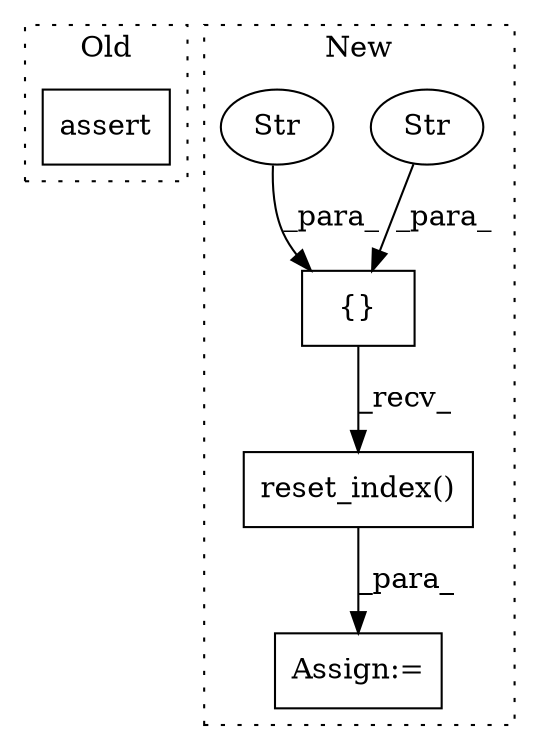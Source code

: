digraph G {
subgraph cluster0 {
1 [label="assert" a="65" s="4469" l="7" shape="box"];
label = "Old";
style="dotted";
}
subgraph cluster1 {
2 [label="reset_index()" a="75" s="4514" l="50" shape="box"];
3 [label="Assign:=" a="68" s="4511" l="3" shape="box"];
4 [label="{}" a="59" s="4466,4490" l="1,0" shape="box"];
5 [label="Str" a="66" s="4486" l="4" shape="ellipse"];
6 [label="Str" a="66" s="4476" l="3" shape="ellipse"];
label = "New";
style="dotted";
}
2 -> 3 [label="_para_"];
4 -> 2 [label="_recv_"];
5 -> 4 [label="_para_"];
6 -> 4 [label="_para_"];
}